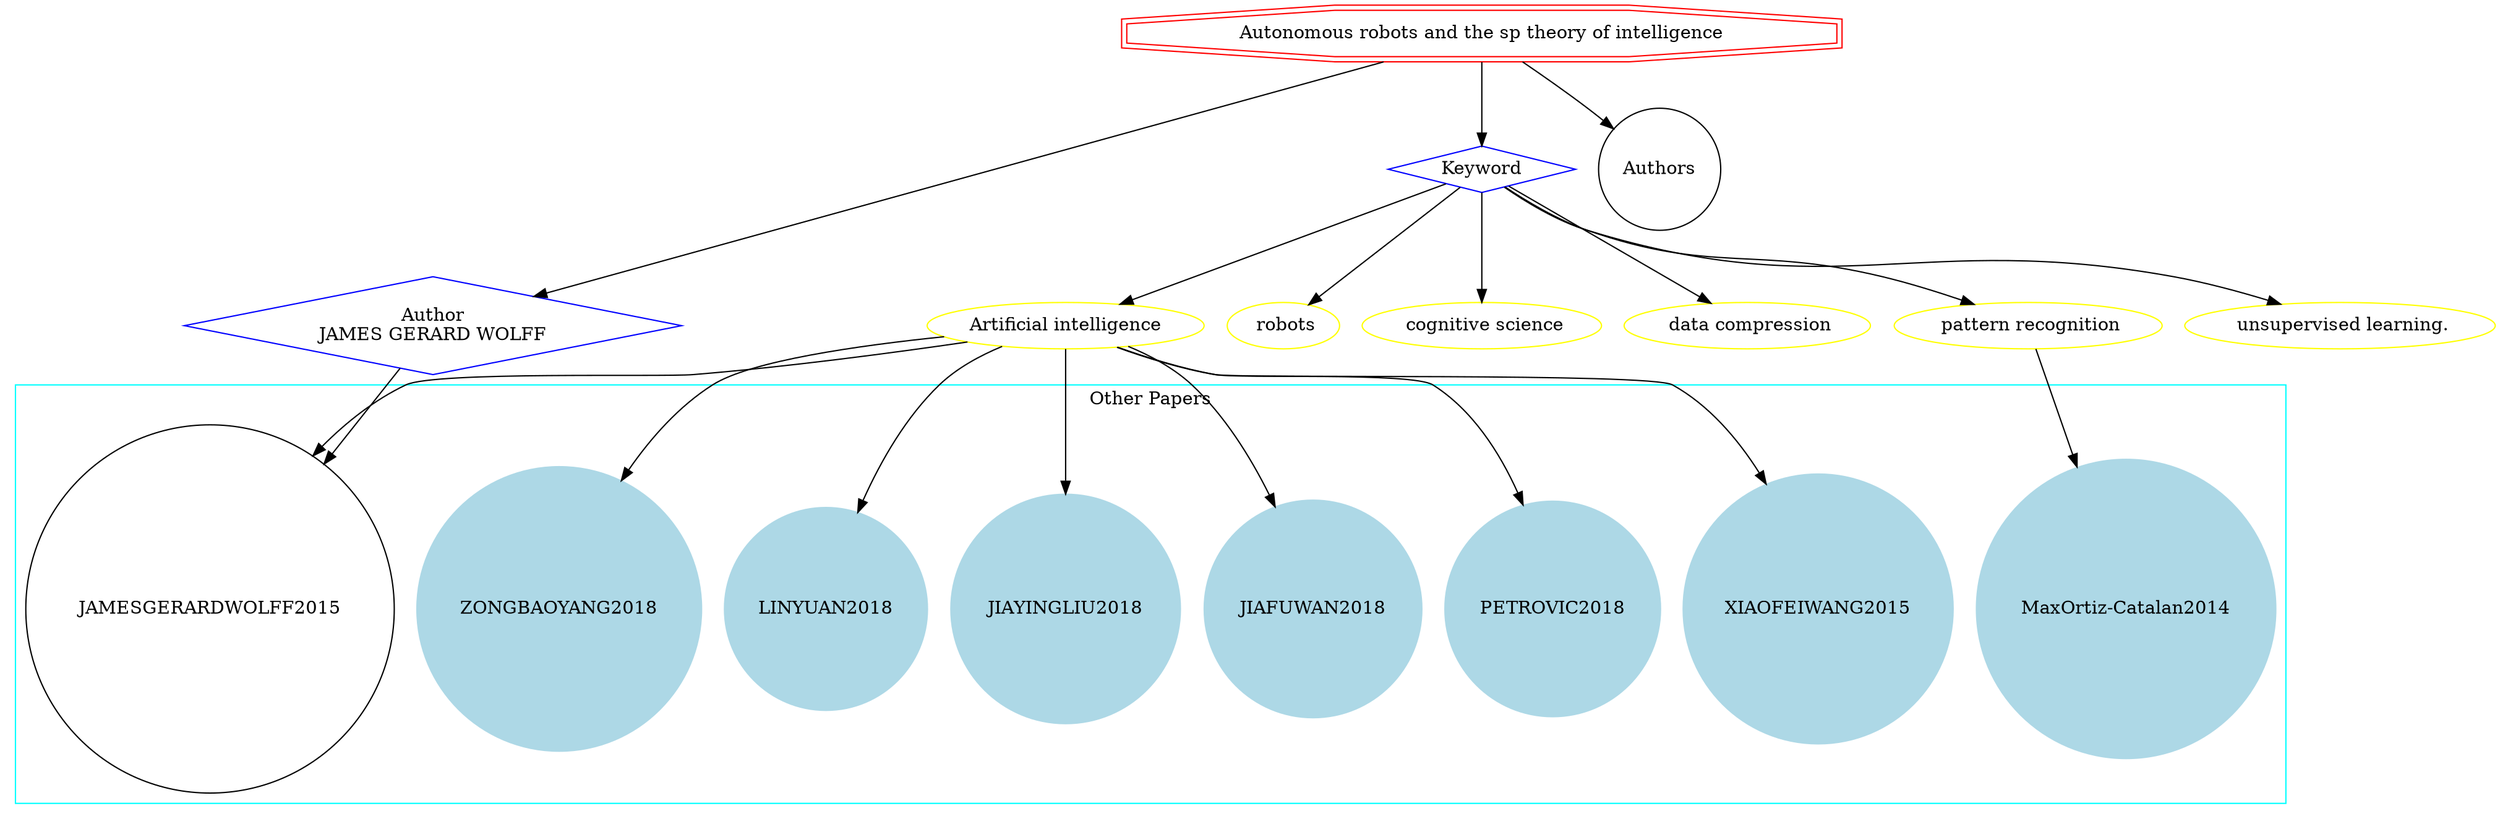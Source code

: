 strict digraph mind_map29 {
	node [color=red shape=doubleoctagon]
	"Autonomous robots and the sp theory of intelligence"
	node [color=blue shape=diamond]
	"Author
JAMES GERARD WOLFF"
	Keyword
	"Autonomous robots and the sp theory of intelligence" -> "Author
JAMES GERARD WOLFF"
	"Autonomous robots and the sp theory of intelligence" -> Keyword
	node [color=yellow shape=ellipse]
	"Artificial intelligence"
	Keyword -> "Artificial intelligence"
	" robots"
	Keyword -> " robots"
	" cognitive science"
	Keyword -> " cognitive science"
	" data compression"
	Keyword -> " data compression"
	" pattern recognition"
	Keyword -> " pattern recognition"
	" unsupervised learning."
	Keyword -> " unsupervised learning."
	node [color=black shape=circle]
	JAMESGERARDWOLFF2015
	"Author
JAMES GERARD WOLFF" -> JAMESGERARDWOLFF2015
	subgraph cluster_0 {
		node [style=filled]
		node [color=lightblue shape=circle]
		label="Other Papers"
		color=cyan
		JAMESGERARDWOLFF2015
		PETROVIC2018
		JIAFUWAN2018
		JIAYINGLIU2018
		LINYUAN2018
		ZONGBAOYANG2018
		XIAOFEIWANG2015
		"MaxOrtiz-Catalan2014"
	}
	"Artificial intelligence" -> JAMESGERARDWOLFF2015
	"Artificial intelligence" -> PETROVIC2018
	"Artificial intelligence" -> JIAFUWAN2018
	"Artificial intelligence" -> JIAYINGLIU2018
	"Artificial intelligence" -> LINYUAN2018
	"Artificial intelligence" -> ZONGBAOYANG2018
	"Artificial intelligence" -> XIAOFEIWANG2015
	" pattern recognition" -> "MaxOrtiz-Catalan2014"
	" pattern recognition" -> "MaxOrtiz-Catalan2014"
	"Autonomous robots and the sp theory of intelligence" -> Authors
}
